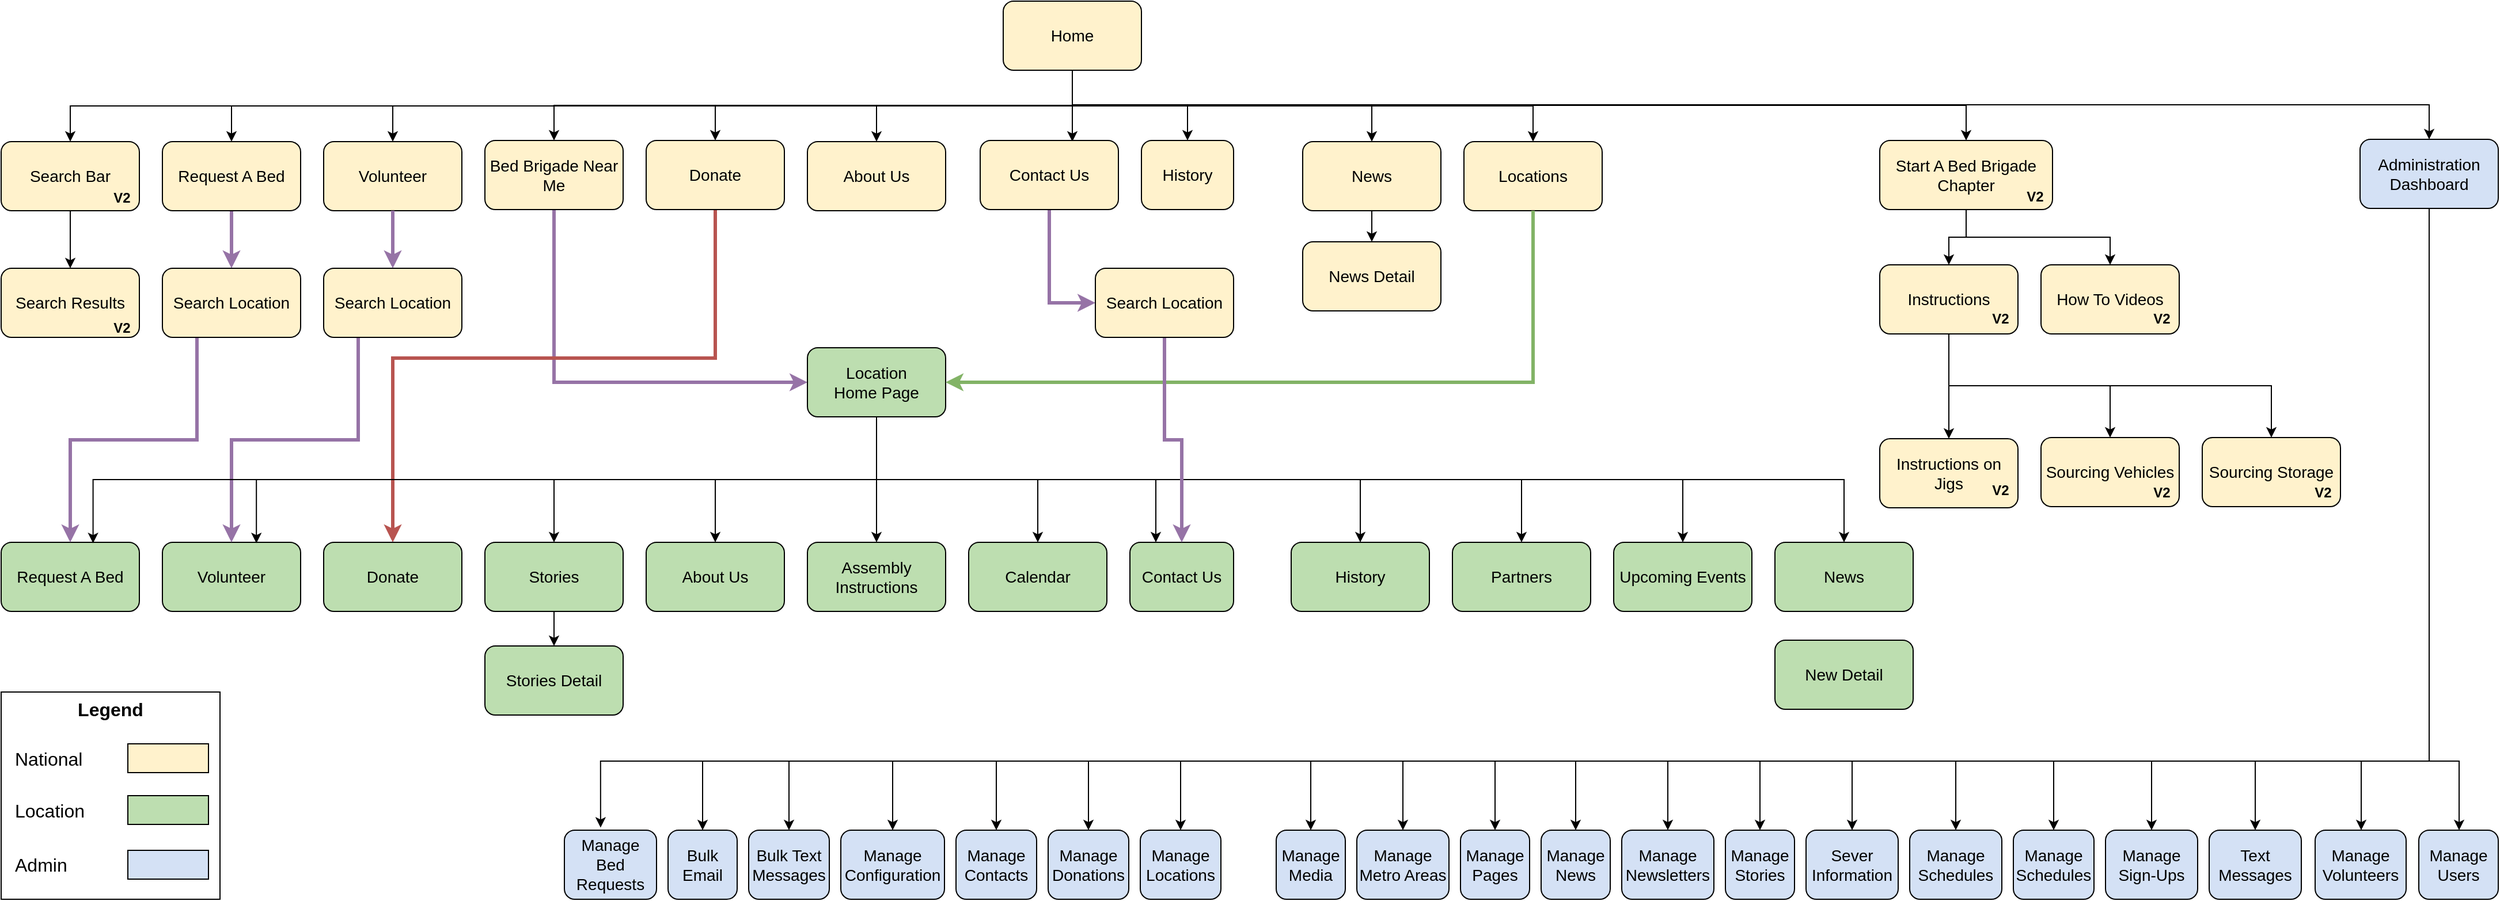 <mxfile version="28.1.2">
  <diagram name="Page-1" id="efa7a0a1-bf9b-a30e-e6df-94a7791c09e9">
    <mxGraphModel dx="1192" dy="714" grid="1" gridSize="10" guides="1" tooltips="1" connect="1" arrows="1" fold="1" page="1" pageScale="1" pageWidth="1100" pageHeight="850" background="none" math="0" shadow="0">
      <root>
        <mxCell id="0" />
        <mxCell id="1" parent="0" />
        <mxCell id="3H9-l_bYr0BemmVUanZa-124" style="edgeStyle=orthogonalEdgeStyle;rounded=0;orthogonalLoop=1;jettySize=auto;html=1;exitX=0.5;exitY=1;exitDx=0;exitDy=0;entryX=0.5;entryY=0;entryDx=0;entryDy=0;" parent="1" source="3H9-l_bYr0BemmVUanZa-114" target="3H9-l_bYr0BemmVUanZa-115" edge="1">
          <mxGeometry relative="1" as="geometry" />
        </mxCell>
        <mxCell id="3H9-l_bYr0BemmVUanZa-125" style="edgeStyle=orthogonalEdgeStyle;rounded=0;orthogonalLoop=1;jettySize=auto;html=1;exitX=0.5;exitY=1;exitDx=0;exitDy=0;entryX=0.5;entryY=0;entryDx=0;entryDy=0;" parent="1" source="3H9-l_bYr0BemmVUanZa-114" target="3H9-l_bYr0BemmVUanZa-116" edge="1">
          <mxGeometry relative="1" as="geometry" />
        </mxCell>
        <mxCell id="3H9-l_bYr0BemmVUanZa-127" style="edgeStyle=orthogonalEdgeStyle;rounded=0;orthogonalLoop=1;jettySize=auto;html=1;exitX=0.5;exitY=1;exitDx=0;exitDy=0;" parent="1" source="3H9-l_bYr0BemmVUanZa-114" target="3H9-l_bYr0BemmVUanZa-118" edge="1">
          <mxGeometry relative="1" as="geometry" />
        </mxCell>
        <mxCell id="3H9-l_bYr0BemmVUanZa-128" style="edgeStyle=orthogonalEdgeStyle;rounded=0;orthogonalLoop=1;jettySize=auto;html=1;exitX=0.5;exitY=1;exitDx=0;exitDy=0;entryX=0.5;entryY=0;entryDx=0;entryDy=0;" parent="1" source="3H9-l_bYr0BemmVUanZa-114" target="3H9-l_bYr0BemmVUanZa-119" edge="1">
          <mxGeometry relative="1" as="geometry" />
        </mxCell>
        <mxCell id="3H9-l_bYr0BemmVUanZa-155" style="edgeStyle=orthogonalEdgeStyle;rounded=0;orthogonalLoop=1;jettySize=auto;html=1;exitX=0.5;exitY=1;exitDx=0;exitDy=0;entryX=0.5;entryY=0;entryDx=0;entryDy=0;" parent="1" source="3H9-l_bYr0BemmVUanZa-114" target="3H9-l_bYr0BemmVUanZa-144" edge="1">
          <mxGeometry relative="1" as="geometry" />
        </mxCell>
        <mxCell id="3H9-l_bYr0BemmVUanZa-170" style="edgeStyle=orthogonalEdgeStyle;rounded=0;orthogonalLoop=1;jettySize=auto;html=1;exitX=0.5;exitY=1;exitDx=0;exitDy=0;entryX=0.5;entryY=0;entryDx=0;entryDy=0;" parent="1" source="3H9-l_bYr0BemmVUanZa-114" target="3H9-l_bYr0BemmVUanZa-168" edge="1">
          <mxGeometry relative="1" as="geometry" />
        </mxCell>
        <mxCell id="3H9-l_bYr0BemmVUanZa-223" style="edgeStyle=orthogonalEdgeStyle;rounded=0;orthogonalLoop=1;jettySize=auto;html=1;exitX=0.5;exitY=1;exitDx=0;exitDy=0;entryX=0.5;entryY=0;entryDx=0;entryDy=0;fontSize=14;" parent="1" source="3H9-l_bYr0BemmVUanZa-114" edge="1">
          <mxGeometry relative="1" as="geometry">
            <mxPoint x="950" y="162" as="targetPoint" />
          </mxGeometry>
        </mxCell>
        <mxCell id="MuZfCcUwaussZc465k3L-10" style="edgeStyle=orthogonalEdgeStyle;rounded=0;orthogonalLoop=1;jettySize=auto;html=1;exitX=0.5;exitY=1;exitDx=0;exitDy=0;entryX=0.5;entryY=0;entryDx=0;entryDy=0;" edge="1" parent="1" source="3H9-l_bYr0BemmVUanZa-114" target="3H9-l_bYr0BemmVUanZa-120">
          <mxGeometry relative="1" as="geometry" />
        </mxCell>
        <mxCell id="MuZfCcUwaussZc465k3L-11" style="edgeStyle=orthogonalEdgeStyle;rounded=0;orthogonalLoop=1;jettySize=auto;html=1;exitX=0.5;exitY=1;exitDx=0;exitDy=0;entryX=0.5;entryY=0;entryDx=0;entryDy=0;" edge="1" parent="1" source="3H9-l_bYr0BemmVUanZa-114" target="MuZfCcUwaussZc465k3L-2">
          <mxGeometry relative="1" as="geometry" />
        </mxCell>
        <mxCell id="MuZfCcUwaussZc465k3L-12" style="edgeStyle=orthogonalEdgeStyle;rounded=0;orthogonalLoop=1;jettySize=auto;html=1;exitX=0.5;exitY=1;exitDx=0;exitDy=0;entryX=0.5;entryY=0;entryDx=0;entryDy=0;" edge="1" parent="1" source="3H9-l_bYr0BemmVUanZa-114" target="MuZfCcUwaussZc465k3L-3">
          <mxGeometry relative="1" as="geometry" />
        </mxCell>
        <mxCell id="MuZfCcUwaussZc465k3L-16" style="edgeStyle=orthogonalEdgeStyle;rounded=0;orthogonalLoop=1;jettySize=auto;html=1;exitX=0.5;exitY=1;exitDx=0;exitDy=0;" edge="1" parent="1" source="3H9-l_bYr0BemmVUanZa-114" target="MuZfCcUwaussZc465k3L-4">
          <mxGeometry relative="1" as="geometry" />
        </mxCell>
        <mxCell id="MuZfCcUwaussZc465k3L-45" style="edgeStyle=orthogonalEdgeStyle;rounded=0;orthogonalLoop=1;jettySize=auto;html=1;exitX=0.5;exitY=1;exitDx=0;exitDy=0;entryX=0.5;entryY=0;entryDx=0;entryDy=0;" edge="1" parent="1" source="3H9-l_bYr0BemmVUanZa-114" target="O9UMptHPrvoA3U17ZO_q-1">
          <mxGeometry relative="1" as="geometry" />
        </mxCell>
        <mxCell id="3H9-l_bYr0BemmVUanZa-114" value="&lt;font style=&quot;font-size: 14px;&quot;&gt;Home&lt;/font&gt;" style="rounded=1;whiteSpace=wrap;html=1;fillColor=#FFF2CC;" parent="1" vertex="1">
          <mxGeometry x="890" y="40" width="120" height="60" as="geometry" />
        </mxCell>
        <mxCell id="MuZfCcUwaussZc465k3L-6" style="edgeStyle=orthogonalEdgeStyle;rounded=0;orthogonalLoop=1;jettySize=auto;html=1;exitX=0.5;exitY=1;exitDx=0;exitDy=0;entryX=0.5;entryY=0;entryDx=0;entryDy=0;fillColor=#e1d5e7;strokeColor=#9673a6;strokeWidth=3;" edge="1" parent="1" source="3H9-l_bYr0BemmVUanZa-115" target="MuZfCcUwaussZc465k3L-17">
          <mxGeometry relative="1" as="geometry" />
        </mxCell>
        <mxCell id="3H9-l_bYr0BemmVUanZa-115" value="&lt;font style=&quot;font-size: 14px;&quot;&gt;Request A Bed&lt;/font&gt;" style="rounded=1;whiteSpace=wrap;html=1;fillColor=#FFF2CC;" parent="1" vertex="1">
          <mxGeometry x="160" y="162" width="120" height="60" as="geometry" />
        </mxCell>
        <mxCell id="3H9-l_bYr0BemmVUanZa-116" value="&lt;font style=&quot;font-size: 14px;&quot;&gt;Volunteer&lt;/font&gt;" style="rounded=1;whiteSpace=wrap;html=1;fillColor=#FFF2CC;" parent="1" vertex="1">
          <mxGeometry x="300" y="162" width="120" height="60" as="geometry" />
        </mxCell>
        <mxCell id="3H9-l_bYr0BemmVUanZa-117" value="&lt;font style=&quot;font-size: 14px;&quot;&gt;Assembly&lt;br&gt;Instructions&lt;/font&gt;" style="rounded=1;whiteSpace=wrap;html=1;fillColor=#BDDEB0;" parent="1" vertex="1">
          <mxGeometry x="720" y="510" width="120" height="60" as="geometry" />
        </mxCell>
        <mxCell id="MuZfCcUwaussZc465k3L-8" style="edgeStyle=orthogonalEdgeStyle;rounded=0;orthogonalLoop=1;jettySize=auto;html=1;exitX=0.5;exitY=1;exitDx=0;exitDy=0;entryX=0;entryY=0.5;entryDx=0;entryDy=0;fillColor=#e1d5e7;strokeColor=#9673a6;strokeWidth=3;" edge="1" parent="1" source="3H9-l_bYr0BemmVUanZa-118" target="3H9-l_bYr0BemmVUanZa-121">
          <mxGeometry relative="1" as="geometry" />
        </mxCell>
        <mxCell id="3H9-l_bYr0BemmVUanZa-118" value="&lt;font style=&quot;font-size: 14px;&quot;&gt;Bed Brigade Near Me&lt;/font&gt;" style="rounded=1;whiteSpace=wrap;html=1;fillColor=#FFF2CC;" parent="1" vertex="1">
          <mxGeometry x="440" y="161" width="120" height="60" as="geometry" />
        </mxCell>
        <mxCell id="3H9-l_bYr0BemmVUanZa-119" value="&lt;font style=&quot;font-size: 14px;&quot;&gt;About Us&lt;/font&gt;" style="rounded=1;whiteSpace=wrap;html=1;fillColor=#FFF2CC;" parent="1" vertex="1">
          <mxGeometry x="720" y="162" width="120" height="60" as="geometry" />
        </mxCell>
        <mxCell id="MuZfCcUwaussZc465k3L-33" style="edgeStyle=orthogonalEdgeStyle;rounded=0;orthogonalLoop=1;jettySize=auto;html=1;exitX=0.5;exitY=1;exitDx=0;exitDy=0;entryX=0.5;entryY=0;entryDx=0;entryDy=0;fillColor=#f8cecc;strokeColor=#b85450;strokeWidth=3;" edge="1" parent="1" source="3H9-l_bYr0BemmVUanZa-120" target="3H9-l_bYr0BemmVUanZa-137">
          <mxGeometry relative="1" as="geometry">
            <Array as="points">
              <mxPoint x="640" y="350" />
              <mxPoint x="360" y="350" />
            </Array>
          </mxGeometry>
        </mxCell>
        <mxCell id="3H9-l_bYr0BemmVUanZa-120" value="&lt;font style=&quot;font-size: 14px;&quot;&gt;Donate&lt;/font&gt;" style="rounded=1;whiteSpace=wrap;html=1;fillColor=#FFF2CC;" parent="1" vertex="1">
          <mxGeometry x="580" y="161" width="120" height="60" as="geometry" />
        </mxCell>
        <mxCell id="3H9-l_bYr0BemmVUanZa-203" style="edgeStyle=orthogonalEdgeStyle;rounded=0;orthogonalLoop=1;jettySize=auto;html=1;exitX=0.5;exitY=1;exitDx=0;exitDy=0;entryX=0.5;entryY=0;entryDx=0;entryDy=0;fontSize=16;" parent="1" source="3H9-l_bYr0BemmVUanZa-121" target="3H9-l_bYr0BemmVUanZa-134" edge="1">
          <mxGeometry relative="1" as="geometry" />
        </mxCell>
        <mxCell id="MuZfCcUwaussZc465k3L-37" style="edgeStyle=orthogonalEdgeStyle;rounded=0;orthogonalLoop=1;jettySize=auto;html=1;exitX=0.5;exitY=1;exitDx=0;exitDy=0;entryX=0.5;entryY=0;entryDx=0;entryDy=0;" edge="1" parent="1" source="3H9-l_bYr0BemmVUanZa-121" target="MuZfCcUwaussZc465k3L-26">
          <mxGeometry relative="1" as="geometry" />
        </mxCell>
        <mxCell id="MuZfCcUwaussZc465k3L-38" style="edgeStyle=orthogonalEdgeStyle;rounded=0;orthogonalLoop=1;jettySize=auto;html=1;exitX=0.5;exitY=1;exitDx=0;exitDy=0;" edge="1" parent="1" source="3H9-l_bYr0BemmVUanZa-121" target="3H9-l_bYr0BemmVUanZa-117">
          <mxGeometry relative="1" as="geometry" />
        </mxCell>
        <mxCell id="MuZfCcUwaussZc465k3L-39" style="edgeStyle=orthogonalEdgeStyle;rounded=0;orthogonalLoop=1;jettySize=auto;html=1;exitX=0.5;exitY=1;exitDx=0;exitDy=0;entryX=0.5;entryY=0;entryDx=0;entryDy=0;" edge="1" parent="1" source="3H9-l_bYr0BemmVUanZa-121" target="MuZfCcUwaussZc465k3L-25">
          <mxGeometry relative="1" as="geometry" />
        </mxCell>
        <mxCell id="MuZfCcUwaussZc465k3L-40" style="edgeStyle=orthogonalEdgeStyle;rounded=0;orthogonalLoop=1;jettySize=auto;html=1;exitX=0.5;exitY=1;exitDx=0;exitDy=0;entryX=0.25;entryY=0;entryDx=0;entryDy=0;" edge="1" parent="1" source="3H9-l_bYr0BemmVUanZa-121" target="3H9-l_bYr0BemmVUanZa-135">
          <mxGeometry relative="1" as="geometry" />
        </mxCell>
        <mxCell id="MuZfCcUwaussZc465k3L-41" style="edgeStyle=orthogonalEdgeStyle;rounded=0;orthogonalLoop=1;jettySize=auto;html=1;exitX=0.5;exitY=1;exitDx=0;exitDy=0;entryX=0.5;entryY=0;entryDx=0;entryDy=0;" edge="1" parent="1" source="3H9-l_bYr0BemmVUanZa-121" target="MuZfCcUwaussZc465k3L-27">
          <mxGeometry relative="1" as="geometry" />
        </mxCell>
        <mxCell id="MuZfCcUwaussZc465k3L-42" style="edgeStyle=orthogonalEdgeStyle;rounded=0;orthogonalLoop=1;jettySize=auto;html=1;exitX=0.5;exitY=1;exitDx=0;exitDy=0;entryX=0.5;entryY=0;entryDx=0;entryDy=0;" edge="1" parent="1" source="3H9-l_bYr0BemmVUanZa-121" target="3H9-l_bYr0BemmVUanZa-136">
          <mxGeometry relative="1" as="geometry" />
        </mxCell>
        <mxCell id="MuZfCcUwaussZc465k3L-43" style="edgeStyle=orthogonalEdgeStyle;rounded=0;orthogonalLoop=1;jettySize=auto;html=1;exitX=0.5;exitY=1;exitDx=0;exitDy=0;entryX=0.5;entryY=0;entryDx=0;entryDy=0;" edge="1" parent="1" source="3H9-l_bYr0BemmVUanZa-121" target="MuZfCcUwaussZc465k3L-28">
          <mxGeometry relative="1" as="geometry" />
        </mxCell>
        <mxCell id="MuZfCcUwaussZc465k3L-44" style="edgeStyle=orthogonalEdgeStyle;rounded=0;orthogonalLoop=1;jettySize=auto;html=1;exitX=0.5;exitY=1;exitDx=0;exitDy=0;entryX=0.5;entryY=0;entryDx=0;entryDy=0;" edge="1" parent="1" source="3H9-l_bYr0BemmVUanZa-121" target="MuZfCcUwaussZc465k3L-29">
          <mxGeometry relative="1" as="geometry" />
        </mxCell>
        <mxCell id="3H9-l_bYr0BemmVUanZa-121" value="&lt;font style=&quot;font-size: 14px;&quot;&gt;Location&lt;br&gt;Home Page&lt;/font&gt;" style="rounded=1;whiteSpace=wrap;html=1;fillColor=#BDDEB0;" parent="1" vertex="1">
          <mxGeometry x="720" y="341" width="120" height="60" as="geometry" />
        </mxCell>
        <mxCell id="3H9-l_bYr0BemmVUanZa-132" value="&lt;font style=&quot;font-size: 14px;&quot;&gt;Request A Bed&lt;/font&gt;" style="rounded=1;whiteSpace=wrap;html=1;fillColor=#BDDEB0;" parent="1" vertex="1">
          <mxGeometry x="20" y="510" width="120" height="60" as="geometry" />
        </mxCell>
        <mxCell id="3H9-l_bYr0BemmVUanZa-133" value="&lt;font style=&quot;font-size: 14px;&quot;&gt;Volunteer&lt;/font&gt;" style="rounded=1;whiteSpace=wrap;html=1;fillColor=#BDDEB0;" parent="1" vertex="1">
          <mxGeometry x="160" y="510" width="120" height="60" as="geometry" />
        </mxCell>
        <mxCell id="3H9-l_bYr0BemmVUanZa-152" style="edgeStyle=orthogonalEdgeStyle;rounded=0;orthogonalLoop=1;jettySize=auto;html=1;exitX=0.5;exitY=1;exitDx=0;exitDy=0;entryX=0.5;entryY=0;entryDx=0;entryDy=0;" parent="1" source="3H9-l_bYr0BemmVUanZa-134" target="3H9-l_bYr0BemmVUanZa-147" edge="1">
          <mxGeometry relative="1" as="geometry" />
        </mxCell>
        <mxCell id="3H9-l_bYr0BemmVUanZa-134" value="&lt;font style=&quot;font-size: 14px;&quot;&gt;Stories&lt;/font&gt;" style="rounded=1;whiteSpace=wrap;html=1;fillColor=#BDDEB0;" parent="1" vertex="1">
          <mxGeometry x="440" y="510" width="120" height="60" as="geometry" />
        </mxCell>
        <mxCell id="3H9-l_bYr0BemmVUanZa-135" value="&lt;font style=&quot;font-size: 14px;&quot;&gt;Contact Us&lt;/font&gt;" style="rounded=1;whiteSpace=wrap;html=1;fillColor=#BDDEB0;" parent="1" vertex="1">
          <mxGeometry x="1000" y="510" width="90" height="60" as="geometry" />
        </mxCell>
        <mxCell id="3H9-l_bYr0BemmVUanZa-136" value="&lt;font style=&quot;font-size: 14px;&quot;&gt;Partners&lt;/font&gt;" style="rounded=1;whiteSpace=wrap;html=1;fillColor=#BDDEB0;" parent="1" vertex="1">
          <mxGeometry x="1280" y="510" width="120" height="60" as="geometry" />
        </mxCell>
        <mxCell id="3H9-l_bYr0BemmVUanZa-137" value="&lt;font style=&quot;font-size: 14px;&quot;&gt;Donate&lt;/font&gt;" style="rounded=1;whiteSpace=wrap;html=1;fillColor=#BDDEB0;" parent="1" vertex="1">
          <mxGeometry x="300" y="510" width="120" height="60" as="geometry" />
        </mxCell>
        <mxCell id="MuZfCcUwaussZc465k3L-55" style="edgeStyle=orthogonalEdgeStyle;rounded=0;orthogonalLoop=1;jettySize=auto;html=1;exitX=0.5;exitY=1;exitDx=0;exitDy=0;entryX=0.393;entryY=-0.038;entryDx=0;entryDy=0;entryPerimeter=0;" edge="1" parent="1" source="3H9-l_bYr0BemmVUanZa-144" target="3H9-l_bYr0BemmVUanZa-176">
          <mxGeometry relative="1" as="geometry">
            <Array as="points">
              <mxPoint x="2128" y="700" />
              <mxPoint x="540" y="700" />
            </Array>
          </mxGeometry>
        </mxCell>
        <mxCell id="MuZfCcUwaussZc465k3L-56" style="edgeStyle=orthogonalEdgeStyle;rounded=0;orthogonalLoop=1;jettySize=auto;html=1;exitX=0.5;exitY=1;exitDx=0;exitDy=0;entryX=0.5;entryY=0;entryDx=0;entryDy=0;" edge="1" parent="1" source="3H9-l_bYr0BemmVUanZa-144" target="3H9-l_bYr0BemmVUanZa-165">
          <mxGeometry relative="1" as="geometry">
            <Array as="points">
              <mxPoint x="2128" y="700" />
              <mxPoint x="629" y="700" />
            </Array>
          </mxGeometry>
        </mxCell>
        <mxCell id="MuZfCcUwaussZc465k3L-57" style="edgeStyle=orthogonalEdgeStyle;rounded=0;orthogonalLoop=1;jettySize=auto;html=1;exitX=0.5;exitY=1;exitDx=0;exitDy=0;" edge="1" parent="1" source="3H9-l_bYr0BemmVUanZa-144" target="MuZfCcUwaussZc465k3L-46">
          <mxGeometry relative="1" as="geometry">
            <Array as="points">
              <mxPoint x="2128" y="700" />
              <mxPoint x="704" y="700" />
            </Array>
          </mxGeometry>
        </mxCell>
        <mxCell id="MuZfCcUwaussZc465k3L-58" style="edgeStyle=orthogonalEdgeStyle;rounded=0;orthogonalLoop=1;jettySize=auto;html=1;exitX=0.5;exitY=1;exitDx=0;exitDy=0;entryX=0.5;entryY=0;entryDx=0;entryDy=0;" edge="1" parent="1" source="3H9-l_bYr0BemmVUanZa-144" target="3H9-l_bYr0BemmVUanZa-163">
          <mxGeometry relative="1" as="geometry">
            <Array as="points">
              <mxPoint x="2128" y="700" />
              <mxPoint x="794" y="700" />
            </Array>
          </mxGeometry>
        </mxCell>
        <mxCell id="MuZfCcUwaussZc465k3L-60" style="edgeStyle=orthogonalEdgeStyle;rounded=0;orthogonalLoop=1;jettySize=auto;html=1;exitX=0.5;exitY=1;exitDx=0;exitDy=0;entryX=0.5;entryY=0;entryDx=0;entryDy=0;" edge="1" parent="1" source="3H9-l_bYr0BemmVUanZa-144" target="MuZfCcUwaussZc465k3L-48">
          <mxGeometry relative="1" as="geometry">
            <Array as="points">
              <mxPoint x="2128" y="700" />
              <mxPoint x="884" y="700" />
            </Array>
          </mxGeometry>
        </mxCell>
        <mxCell id="MuZfCcUwaussZc465k3L-61" style="edgeStyle=orthogonalEdgeStyle;rounded=0;orthogonalLoop=1;jettySize=auto;html=1;exitX=0.5;exitY=1;exitDx=0;exitDy=0;entryX=0.5;entryY=0;entryDx=0;entryDy=0;" edge="1" parent="1" source="3H9-l_bYr0BemmVUanZa-144" target="3H9-l_bYr0BemmVUanZa-177">
          <mxGeometry relative="1" as="geometry">
            <Array as="points">
              <mxPoint x="2128" y="700" />
              <mxPoint x="964" y="700" />
            </Array>
          </mxGeometry>
        </mxCell>
        <mxCell id="MuZfCcUwaussZc465k3L-62" style="edgeStyle=orthogonalEdgeStyle;rounded=0;orthogonalLoop=1;jettySize=auto;html=1;exitX=0.5;exitY=1;exitDx=0;exitDy=0;entryX=0.5;entryY=0;entryDx=0;entryDy=0;" edge="1" parent="1" source="3H9-l_bYr0BemmVUanZa-144" target="3H9-l_bYr0BemmVUanZa-164">
          <mxGeometry relative="1" as="geometry">
            <Array as="points">
              <mxPoint x="2128" y="700" />
              <mxPoint x="1044" y="700" />
            </Array>
          </mxGeometry>
        </mxCell>
        <mxCell id="MuZfCcUwaussZc465k3L-64" style="edgeStyle=orthogonalEdgeStyle;rounded=0;orthogonalLoop=1;jettySize=auto;html=1;exitX=0.5;exitY=1;exitDx=0;exitDy=0;entryX=0.5;entryY=0;entryDx=0;entryDy=0;" edge="1" parent="1" source="3H9-l_bYr0BemmVUanZa-144" target="3H9-l_bYr0BemmVUanZa-161">
          <mxGeometry relative="1" as="geometry">
            <Array as="points">
              <mxPoint x="2128" y="700" />
              <mxPoint x="1157" y="700" />
            </Array>
          </mxGeometry>
        </mxCell>
        <mxCell id="MuZfCcUwaussZc465k3L-65" style="edgeStyle=orthogonalEdgeStyle;rounded=0;orthogonalLoop=1;jettySize=auto;html=1;exitX=0.5;exitY=1;exitDx=0;exitDy=0;entryX=0.5;entryY=0;entryDx=0;entryDy=0;" edge="1" parent="1" source="3H9-l_bYr0BemmVUanZa-144" target="3H9-l_bYr0BemmVUanZa-160">
          <mxGeometry relative="1" as="geometry">
            <Array as="points">
              <mxPoint x="2128" y="700" />
              <mxPoint x="1237" y="700" />
            </Array>
          </mxGeometry>
        </mxCell>
        <mxCell id="MuZfCcUwaussZc465k3L-66" style="edgeStyle=orthogonalEdgeStyle;rounded=0;orthogonalLoop=1;jettySize=auto;html=1;exitX=0.5;exitY=1;exitDx=0;exitDy=0;" edge="1" parent="1" source="3H9-l_bYr0BemmVUanZa-144" target="3H9-l_bYr0BemmVUanZa-159">
          <mxGeometry relative="1" as="geometry">
            <Array as="points">
              <mxPoint x="2128" y="700" />
              <mxPoint x="1317" y="700" />
            </Array>
          </mxGeometry>
        </mxCell>
        <mxCell id="MuZfCcUwaussZc465k3L-67" style="edgeStyle=orthogonalEdgeStyle;rounded=0;orthogonalLoop=1;jettySize=auto;html=1;exitX=0.5;exitY=1;exitDx=0;exitDy=0;entryX=0.5;entryY=0;entryDx=0;entryDy=0;" edge="1" parent="1" source="3H9-l_bYr0BemmVUanZa-144" target="3H9-l_bYr0BemmVUanZa-149">
          <mxGeometry relative="1" as="geometry">
            <Array as="points">
              <mxPoint x="2128" y="700" />
              <mxPoint x="1387" y="700" />
            </Array>
          </mxGeometry>
        </mxCell>
        <mxCell id="MuZfCcUwaussZc465k3L-68" style="edgeStyle=orthogonalEdgeStyle;rounded=0;orthogonalLoop=1;jettySize=auto;html=1;exitX=0.5;exitY=1;exitDx=0;exitDy=0;entryX=0.5;entryY=0;entryDx=0;entryDy=0;" edge="1" parent="1" source="3H9-l_bYr0BemmVUanZa-144" target="MuZfCcUwaussZc465k3L-49">
          <mxGeometry relative="1" as="geometry">
            <Array as="points">
              <mxPoint x="2128" y="700" />
              <mxPoint x="1467" y="700" />
            </Array>
          </mxGeometry>
        </mxCell>
        <mxCell id="MuZfCcUwaussZc465k3L-69" style="edgeStyle=orthogonalEdgeStyle;rounded=0;orthogonalLoop=1;jettySize=auto;html=1;exitX=0.5;exitY=1;exitDx=0;exitDy=0;entryX=0.5;entryY=0;entryDx=0;entryDy=0;" edge="1" parent="1" source="3H9-l_bYr0BemmVUanZa-144" target="MuZfCcUwaussZc465k3L-50">
          <mxGeometry relative="1" as="geometry">
            <Array as="points">
              <mxPoint x="2128" y="700" />
              <mxPoint x="1547" y="700" />
            </Array>
          </mxGeometry>
        </mxCell>
        <mxCell id="MuZfCcUwaussZc465k3L-70" style="edgeStyle=orthogonalEdgeStyle;rounded=0;orthogonalLoop=1;jettySize=auto;html=1;exitX=0.5;exitY=1;exitDx=0;exitDy=0;" edge="1" parent="1" source="3H9-l_bYr0BemmVUanZa-144" target="MuZfCcUwaussZc465k3L-51">
          <mxGeometry relative="1" as="geometry">
            <Array as="points">
              <mxPoint x="2128" y="700" />
              <mxPoint x="1627" y="700" />
            </Array>
          </mxGeometry>
        </mxCell>
        <mxCell id="MuZfCcUwaussZc465k3L-71" style="edgeStyle=orthogonalEdgeStyle;rounded=0;orthogonalLoop=1;jettySize=auto;html=1;exitX=0.5;exitY=1;exitDx=0;exitDy=0;entryX=0.5;entryY=0;entryDx=0;entryDy=0;" edge="1" parent="1" source="3H9-l_bYr0BemmVUanZa-144" target="MuZfCcUwaussZc465k3L-52">
          <mxGeometry relative="1" as="geometry">
            <Array as="points">
              <mxPoint x="2128" y="700" />
              <mxPoint x="1717" y="700" />
            </Array>
          </mxGeometry>
        </mxCell>
        <mxCell id="MuZfCcUwaussZc465k3L-72" style="edgeStyle=orthogonalEdgeStyle;rounded=0;orthogonalLoop=1;jettySize=auto;html=1;exitX=0.5;exitY=1;exitDx=0;exitDy=0;" edge="1" parent="1" source="3H9-l_bYr0BemmVUanZa-144" target="MuZfCcUwaussZc465k3L-53">
          <mxGeometry relative="1" as="geometry">
            <Array as="points">
              <mxPoint x="2128" y="700" />
              <mxPoint x="1802" y="700" />
            </Array>
          </mxGeometry>
        </mxCell>
        <mxCell id="MuZfCcUwaussZc465k3L-73" style="edgeStyle=orthogonalEdgeStyle;rounded=0;orthogonalLoop=1;jettySize=auto;html=1;exitX=0.5;exitY=1;exitDx=0;exitDy=0;" edge="1" parent="1" source="3H9-l_bYr0BemmVUanZa-144" target="3H9-l_bYr0BemmVUanZa-174">
          <mxGeometry relative="1" as="geometry">
            <Array as="points">
              <mxPoint x="2128" y="700" />
              <mxPoint x="1887" y="700" />
            </Array>
          </mxGeometry>
        </mxCell>
        <mxCell id="MuZfCcUwaussZc465k3L-74" style="edgeStyle=orthogonalEdgeStyle;rounded=0;orthogonalLoop=1;jettySize=auto;html=1;exitX=0.5;exitY=1;exitDx=0;exitDy=0;" edge="1" parent="1" source="3H9-l_bYr0BemmVUanZa-144" target="MuZfCcUwaussZc465k3L-54">
          <mxGeometry relative="1" as="geometry">
            <Array as="points">
              <mxPoint x="2128" y="700" />
              <mxPoint x="1977" y="700" />
            </Array>
          </mxGeometry>
        </mxCell>
        <mxCell id="MuZfCcUwaussZc465k3L-75" style="edgeStyle=orthogonalEdgeStyle;rounded=0;orthogonalLoop=1;jettySize=auto;html=1;exitX=0.5;exitY=1;exitDx=0;exitDy=0;" edge="1" parent="1" source="3H9-l_bYr0BemmVUanZa-144" target="3H9-l_bYr0BemmVUanZa-175">
          <mxGeometry relative="1" as="geometry">
            <Array as="points">
              <mxPoint x="2128" y="700" />
              <mxPoint x="2069" y="700" />
            </Array>
          </mxGeometry>
        </mxCell>
        <mxCell id="MuZfCcUwaussZc465k3L-76" style="edgeStyle=orthogonalEdgeStyle;rounded=0;orthogonalLoop=1;jettySize=auto;html=1;exitX=0.5;exitY=1;exitDx=0;exitDy=0;" edge="1" parent="1" source="3H9-l_bYr0BemmVUanZa-144" target="3H9-l_bYr0BemmVUanZa-162">
          <mxGeometry relative="1" as="geometry">
            <Array as="points">
              <mxPoint x="2128" y="700" />
              <mxPoint x="2154" y="700" />
            </Array>
          </mxGeometry>
        </mxCell>
        <mxCell id="3H9-l_bYr0BemmVUanZa-144" value="&lt;font style=&quot;font-size: 14px;&quot;&gt;Administration Dashboard&lt;/font&gt;" style="rounded=1;whiteSpace=wrap;html=1;fillColor=#D4E1F5;" parent="1" vertex="1">
          <mxGeometry x="2068" y="160" width="120" height="60" as="geometry" />
        </mxCell>
        <mxCell id="3H9-l_bYr0BemmVUanZa-147" value="&lt;font style=&quot;font-size: 14px;&quot;&gt;Stories Detail&lt;/font&gt;" style="rounded=1;whiteSpace=wrap;html=1;fillColor=#BDDEB0;" parent="1" vertex="1">
          <mxGeometry x="440" y="600" width="120" height="60" as="geometry" />
        </mxCell>
        <mxCell id="3H9-l_bYr0BemmVUanZa-149" value="&lt;font style=&quot;font-size: 14px;&quot;&gt;Manage News&lt;/font&gt;" style="rounded=1;whiteSpace=wrap;html=1;fillColor=#D4E1F5;" parent="1" vertex="1">
          <mxGeometry x="1357" y="760" width="60" height="60" as="geometry" />
        </mxCell>
        <mxCell id="3H9-l_bYr0BemmVUanZa-159" value="&lt;font style=&quot;font-size: 14px;&quot;&gt;Manage Pages&lt;/font&gt;" style="rounded=1;whiteSpace=wrap;html=1;fillColor=#D4E1F5;" parent="1" vertex="1">
          <mxGeometry x="1287" y="760" width="60" height="60" as="geometry" />
        </mxCell>
        <mxCell id="3H9-l_bYr0BemmVUanZa-160" value="&lt;font style=&quot;font-size: 14px;&quot;&gt;Manage Metro Areas&lt;/font&gt;" style="rounded=1;whiteSpace=wrap;html=1;fillColor=#D4E1F5;" parent="1" vertex="1">
          <mxGeometry x="1197" y="760" width="80" height="60" as="geometry" />
        </mxCell>
        <mxCell id="3H9-l_bYr0BemmVUanZa-161" value="&lt;font style=&quot;font-size: 14px;&quot;&gt;Manage Media&lt;/font&gt;" style="rounded=1;whiteSpace=wrap;html=1;fillColor=#D4E1F5;" parent="1" vertex="1">
          <mxGeometry x="1127" y="760" width="60" height="60" as="geometry" />
        </mxCell>
        <mxCell id="3H9-l_bYr0BemmVUanZa-162" value="&lt;font style=&quot;font-size: 14px;&quot;&gt;Manage Users&lt;/font&gt;" style="rounded=1;whiteSpace=wrap;html=1;fillColor=#D4E1F5;" parent="1" vertex="1">
          <mxGeometry x="2119" y="760" width="69" height="60" as="geometry" />
        </mxCell>
        <mxCell id="3H9-l_bYr0BemmVUanZa-163" value="&lt;font style=&quot;font-size: 14px;&quot;&gt;Manage Configuration&lt;/font&gt;" style="rounded=1;whiteSpace=wrap;html=1;fillColor=#D4E1F5;" parent="1" vertex="1">
          <mxGeometry x="749" y="760" width="90" height="60" as="geometry" />
        </mxCell>
        <mxCell id="3H9-l_bYr0BemmVUanZa-164" value="&lt;font style=&quot;font-size: 14px;&quot;&gt;Manage Locations&lt;/font&gt;" style="rounded=1;whiteSpace=wrap;html=1;fillColor=#D4E1F5;" parent="1" vertex="1">
          <mxGeometry x="1009" y="760" width="70" height="60" as="geometry" />
        </mxCell>
        <mxCell id="3H9-l_bYr0BemmVUanZa-165" value="&lt;font style=&quot;font-size: 14px;&quot;&gt;Bulk Email&lt;/font&gt;" style="rounded=1;whiteSpace=wrap;html=1;fillColor=#D4E1F5;" parent="1" vertex="1">
          <mxGeometry x="599" y="760" width="60" height="60" as="geometry" />
        </mxCell>
        <mxCell id="3H9-l_bYr0BemmVUanZa-172" style="edgeStyle=orthogonalEdgeStyle;rounded=0;orthogonalLoop=1;jettySize=auto;html=1;exitX=0.5;exitY=1;exitDx=0;exitDy=0;entryX=0.5;entryY=0;entryDx=0;entryDy=0;" parent="1" source="3H9-l_bYr0BemmVUanZa-168" target="3H9-l_bYr0BemmVUanZa-169" edge="1">
          <mxGeometry relative="1" as="geometry" />
        </mxCell>
        <mxCell id="3H9-l_bYr0BemmVUanZa-168" value="&lt;font style=&quot;font-size: 14px;&quot;&gt;Search Bar&lt;/font&gt;" style="rounded=1;whiteSpace=wrap;html=1;fillColor=#fff2cc;" parent="1" vertex="1">
          <mxGeometry x="20" y="162" width="120" height="60" as="geometry" />
        </mxCell>
        <mxCell id="3H9-l_bYr0BemmVUanZa-169" value="&lt;font style=&quot;font-size: 14px;&quot;&gt;Search Results&lt;/font&gt;" style="rounded=1;whiteSpace=wrap;html=1;fillColor=#FFF2CC;" parent="1" vertex="1">
          <mxGeometry x="20" y="272" width="120" height="60" as="geometry" />
        </mxCell>
        <mxCell id="3H9-l_bYr0BemmVUanZa-174" value="&lt;font style=&quot;font-size: 14px;&quot;&gt;Manage Sign-Ups&lt;/font&gt;" style="rounded=1;whiteSpace=wrap;html=1;fillColor=#D4E1F5;" parent="1" vertex="1">
          <mxGeometry x="1847" y="760" width="80" height="60" as="geometry" />
        </mxCell>
        <mxCell id="3H9-l_bYr0BemmVUanZa-175" value="&lt;font style=&quot;font-size: 14px;&quot;&gt;Manage Volunteers&lt;/font&gt;" style="rounded=1;whiteSpace=wrap;html=1;fillColor=#D4E1F5;" parent="1" vertex="1">
          <mxGeometry x="2029" y="760" width="79" height="60" as="geometry" />
        </mxCell>
        <mxCell id="3H9-l_bYr0BemmVUanZa-176" value="&lt;font style=&quot;font-size: 14px;&quot;&gt;Manage Bed Requests&lt;/font&gt;" style="rounded=1;whiteSpace=wrap;html=1;fillColor=#D4E1F5;" parent="1" vertex="1">
          <mxGeometry x="509" y="760" width="80" height="60" as="geometry" />
        </mxCell>
        <mxCell id="3H9-l_bYr0BemmVUanZa-177" value="&lt;font style=&quot;font-size: 14px;&quot;&gt;Manage Donations&lt;/font&gt;" style="rounded=1;whiteSpace=wrap;html=1;fillColor=#D4E1F5;" parent="1" vertex="1">
          <mxGeometry x="929" y="760" width="70" height="60" as="geometry" />
        </mxCell>
        <mxCell id="3H9-l_bYr0BemmVUanZa-191" value="" style="rounded=0;whiteSpace=wrap;html=1;fillColor=none;" parent="1" vertex="1">
          <mxGeometry x="20" y="640" width="190" height="180" as="geometry" />
        </mxCell>
        <mxCell id="3H9-l_bYr0BemmVUanZa-193" value="&lt;b&gt;&lt;font style=&quot;font-size: 16px;&quot;&gt;Legend&lt;/font&gt;&lt;/b&gt;" style="text;html=1;strokeColor=none;fillColor=none;align=center;verticalAlign=middle;whiteSpace=wrap;rounded=0;" parent="1" vertex="1">
          <mxGeometry x="20" y="640" width="190" height="30" as="geometry" />
        </mxCell>
        <mxCell id="3H9-l_bYr0BemmVUanZa-196" value="" style="rounded=0;whiteSpace=wrap;html=1;fontSize=16;fillColor=#FFF2CC;" parent="1" vertex="1">
          <mxGeometry x="130" y="685" width="70" height="25" as="geometry" />
        </mxCell>
        <mxCell id="3H9-l_bYr0BemmVUanZa-197" value="" style="rounded=0;whiteSpace=wrap;html=1;fontSize=16;fillColor=#BDDEB0;" parent="1" vertex="1">
          <mxGeometry x="130" y="730" width="70" height="25" as="geometry" />
        </mxCell>
        <mxCell id="3H9-l_bYr0BemmVUanZa-198" value="" style="rounded=0;whiteSpace=wrap;html=1;fontSize=16;fillColor=#D4E1F5;" parent="1" vertex="1">
          <mxGeometry x="130" y="777.5" width="70" height="25" as="geometry" />
        </mxCell>
        <mxCell id="3H9-l_bYr0BemmVUanZa-199" value="National" style="text;html=1;strokeColor=none;fillColor=none;align=left;verticalAlign=middle;whiteSpace=wrap;rounded=0;fontSize=16;" parent="1" vertex="1">
          <mxGeometry x="30" y="687.5" width="60" height="20" as="geometry" />
        </mxCell>
        <mxCell id="3H9-l_bYr0BemmVUanZa-200" value="Location" style="text;html=1;strokeColor=none;fillColor=none;align=left;verticalAlign=middle;whiteSpace=wrap;rounded=0;fontSize=16;" parent="1" vertex="1">
          <mxGeometry x="30" y="732.5" width="60" height="20" as="geometry" />
        </mxCell>
        <mxCell id="3H9-l_bYr0BemmVUanZa-201" value="Admin" style="text;html=1;strokeColor=none;fillColor=none;align=left;verticalAlign=middle;whiteSpace=wrap;rounded=0;fontSize=16;" parent="1" vertex="1">
          <mxGeometry x="30" y="780" width="60" height="20" as="geometry" />
        </mxCell>
        <mxCell id="O9UMptHPrvoA3U17ZO_q-6" style="edgeStyle=orthogonalEdgeStyle;rounded=0;orthogonalLoop=1;jettySize=auto;html=1;exitX=0.5;exitY=1;exitDx=0;exitDy=0;entryX=0.5;entryY=0;entryDx=0;entryDy=0;" parent="1" source="O9UMptHPrvoA3U17ZO_q-1" target="O9UMptHPrvoA3U17ZO_q-2" edge="1">
          <mxGeometry relative="1" as="geometry" />
        </mxCell>
        <mxCell id="O9UMptHPrvoA3U17ZO_q-7" style="edgeStyle=orthogonalEdgeStyle;rounded=0;orthogonalLoop=1;jettySize=auto;html=1;exitX=0.5;exitY=1;exitDx=0;exitDy=0;entryX=0.5;entryY=0;entryDx=0;entryDy=0;" parent="1" source="O9UMptHPrvoA3U17ZO_q-1" target="O9UMptHPrvoA3U17ZO_q-3" edge="1">
          <mxGeometry relative="1" as="geometry" />
        </mxCell>
        <mxCell id="O9UMptHPrvoA3U17ZO_q-1" value="&lt;font style=&quot;font-size: 14px;&quot;&gt;Start A Bed Brigade Chapter&lt;/font&gt;" style="rounded=1;whiteSpace=wrap;html=1;fillColor=#FFF2CC;" parent="1" vertex="1">
          <mxGeometry x="1651" y="161" width="150" height="60" as="geometry" />
        </mxCell>
        <mxCell id="O9UMptHPrvoA3U17ZO_q-11" style="edgeStyle=orthogonalEdgeStyle;rounded=0;orthogonalLoop=1;jettySize=auto;html=1;exitX=0.5;exitY=1;exitDx=0;exitDy=0;entryX=0.5;entryY=0;entryDx=0;entryDy=0;" parent="1" source="O9UMptHPrvoA3U17ZO_q-2" target="O9UMptHPrvoA3U17ZO_q-8" edge="1">
          <mxGeometry relative="1" as="geometry" />
        </mxCell>
        <mxCell id="O9UMptHPrvoA3U17ZO_q-12" style="edgeStyle=orthogonalEdgeStyle;rounded=0;orthogonalLoop=1;jettySize=auto;html=1;exitX=0.5;exitY=1;exitDx=0;exitDy=0;entryX=0.5;entryY=0;entryDx=0;entryDy=0;" parent="1" source="O9UMptHPrvoA3U17ZO_q-2" target="O9UMptHPrvoA3U17ZO_q-9" edge="1">
          <mxGeometry relative="1" as="geometry" />
        </mxCell>
        <mxCell id="O9UMptHPrvoA3U17ZO_q-13" style="edgeStyle=orthogonalEdgeStyle;rounded=0;orthogonalLoop=1;jettySize=auto;html=1;exitX=0.5;exitY=1;exitDx=0;exitDy=0;entryX=0.5;entryY=0;entryDx=0;entryDy=0;" parent="1" source="O9UMptHPrvoA3U17ZO_q-2" target="O9UMptHPrvoA3U17ZO_q-10" edge="1">
          <mxGeometry relative="1" as="geometry" />
        </mxCell>
        <mxCell id="O9UMptHPrvoA3U17ZO_q-2" value="&lt;font style=&quot;font-size: 14px;&quot;&gt;Instructions&lt;/font&gt;" style="rounded=1;whiteSpace=wrap;html=1;fillColor=#FFF2CC;" parent="1" vertex="1">
          <mxGeometry x="1651" y="269" width="120" height="60" as="geometry" />
        </mxCell>
        <mxCell id="O9UMptHPrvoA3U17ZO_q-3" value="&lt;font style=&quot;font-size: 14px;&quot;&gt;How To Videos&lt;/font&gt;" style="rounded=1;whiteSpace=wrap;html=1;fillColor=#FFF2CC;" parent="1" vertex="1">
          <mxGeometry x="1791" y="269" width="120" height="60" as="geometry" />
        </mxCell>
        <mxCell id="O9UMptHPrvoA3U17ZO_q-8" value="&lt;font style=&quot;font-size: 14px;&quot;&gt;Instructions on Jigs&lt;/font&gt;" style="rounded=1;whiteSpace=wrap;html=1;fillColor=#FFF2CC;" parent="1" vertex="1">
          <mxGeometry x="1651" y="420" width="120" height="60" as="geometry" />
        </mxCell>
        <mxCell id="O9UMptHPrvoA3U17ZO_q-9" value="&lt;font style=&quot;font-size: 14px;&quot;&gt;Sourcing Vehicles&lt;/font&gt;" style="rounded=1;whiteSpace=wrap;html=1;fillColor=#FFF2CC;" parent="1" vertex="1">
          <mxGeometry x="1791" y="419" width="120" height="60" as="geometry" />
        </mxCell>
        <mxCell id="O9UMptHPrvoA3U17ZO_q-10" value="&lt;font style=&quot;font-size: 14px;&quot;&gt;Sourcing Storage&lt;/font&gt;" style="rounded=1;whiteSpace=wrap;html=1;fillColor=#FFF2CC;" parent="1" vertex="1">
          <mxGeometry x="1931" y="419" width="120" height="60" as="geometry" />
        </mxCell>
        <mxCell id="OqM1v74Wte-sSs_JMY1j-1" value="V2" style="text;html=1;strokeColor=none;fillColor=none;align=center;verticalAlign=middle;whiteSpace=wrap;rounded=0;fontStyle=1" parent="1" vertex="1">
          <mxGeometry x="110" y="196" width="30" height="30" as="geometry" />
        </mxCell>
        <mxCell id="OqM1v74Wte-sSs_JMY1j-2" value="V2" style="text;html=1;strokeColor=none;fillColor=none;align=center;verticalAlign=middle;whiteSpace=wrap;rounded=0;fontStyle=1" parent="1" vertex="1">
          <mxGeometry x="110" y="309" width="30" height="30" as="geometry" />
        </mxCell>
        <mxCell id="OqM1v74Wte-sSs_JMY1j-3" value="V2" style="text;html=1;strokeColor=none;fillColor=none;align=center;verticalAlign=middle;whiteSpace=wrap;rounded=0;fontStyle=1" parent="1" vertex="1">
          <mxGeometry x="1741" y="301" width="30" height="30" as="geometry" />
        </mxCell>
        <mxCell id="OqM1v74Wte-sSs_JMY1j-4" value="V2" style="text;html=1;strokeColor=none;fillColor=none;align=center;verticalAlign=middle;whiteSpace=wrap;rounded=0;fontStyle=1" parent="1" vertex="1">
          <mxGeometry x="1741" y="450" width="30" height="30" as="geometry" />
        </mxCell>
        <mxCell id="OqM1v74Wte-sSs_JMY1j-5" value="V2" style="text;html=1;strokeColor=none;fillColor=none;align=center;verticalAlign=middle;whiteSpace=wrap;rounded=0;fontStyle=1" parent="1" vertex="1">
          <mxGeometry x="1881" y="452" width="30" height="30" as="geometry" />
        </mxCell>
        <mxCell id="OqM1v74Wte-sSs_JMY1j-6" value="V2" style="text;html=1;strokeColor=none;fillColor=none;align=center;verticalAlign=middle;whiteSpace=wrap;rounded=0;fontStyle=1" parent="1" vertex="1">
          <mxGeometry x="2021" y="452" width="30" height="30" as="geometry" />
        </mxCell>
        <mxCell id="OqM1v74Wte-sSs_JMY1j-7" value="V2" style="text;html=1;strokeColor=none;fillColor=none;align=center;verticalAlign=middle;whiteSpace=wrap;rounded=0;fontStyle=1" parent="1" vertex="1">
          <mxGeometry x="1881" y="301" width="30" height="30" as="geometry" />
        </mxCell>
        <mxCell id="OqM1v74Wte-sSs_JMY1j-8" value="V2" style="text;html=1;strokeColor=none;fillColor=none;align=center;verticalAlign=middle;whiteSpace=wrap;rounded=0;fontStyle=1" parent="1" vertex="1">
          <mxGeometry x="1771" y="195" width="30" height="30" as="geometry" />
        </mxCell>
        <mxCell id="MuZfCcUwaussZc465k3L-22" style="edgeStyle=orthogonalEdgeStyle;rounded=0;orthogonalLoop=1;jettySize=auto;html=1;exitX=0.5;exitY=1;exitDx=0;exitDy=0;entryX=0;entryY=0.5;entryDx=0;entryDy=0;fillColor=#e1d5e7;strokeColor=#9673a6;strokeWidth=3;" edge="1" parent="1" source="MuZfCcUwaussZc465k3L-1" target="MuZfCcUwaussZc465k3L-21">
          <mxGeometry relative="1" as="geometry" />
        </mxCell>
        <mxCell id="MuZfCcUwaussZc465k3L-1" value="&lt;font style=&quot;font-size: 14px;&quot;&gt;Contact Us&lt;/font&gt;" style="rounded=1;whiteSpace=wrap;html=1;fillColor=#FFF2CC;" vertex="1" parent="1">
          <mxGeometry x="870" y="161" width="120" height="60" as="geometry" />
        </mxCell>
        <mxCell id="MuZfCcUwaussZc465k3L-2" value="&lt;font style=&quot;font-size: 14px;&quot;&gt;History&lt;/font&gt;" style="rounded=1;whiteSpace=wrap;html=1;fillColor=#FFF2CC;" vertex="1" parent="1">
          <mxGeometry x="1010" y="161" width="80" height="60" as="geometry" />
        </mxCell>
        <mxCell id="MuZfCcUwaussZc465k3L-13" style="edgeStyle=orthogonalEdgeStyle;rounded=0;orthogonalLoop=1;jettySize=auto;html=1;exitX=0.5;exitY=1;exitDx=0;exitDy=0;" edge="1" parent="1" source="MuZfCcUwaussZc465k3L-3" target="MuZfCcUwaussZc465k3L-5">
          <mxGeometry relative="1" as="geometry" />
        </mxCell>
        <mxCell id="MuZfCcUwaussZc465k3L-3" value="&lt;font style=&quot;font-size: 14px;&quot;&gt;News&lt;/font&gt;" style="rounded=1;whiteSpace=wrap;html=1;fillColor=#FFF2CC;" vertex="1" parent="1">
          <mxGeometry x="1150" y="162" width="120" height="60" as="geometry" />
        </mxCell>
        <mxCell id="MuZfCcUwaussZc465k3L-4" value="&lt;font style=&quot;font-size: 14px;&quot;&gt;Locations&lt;/font&gt;" style="rounded=1;whiteSpace=wrap;html=1;fillColor=#FFF2CC;" vertex="1" parent="1">
          <mxGeometry x="1290" y="162" width="120" height="60" as="geometry" />
        </mxCell>
        <mxCell id="MuZfCcUwaussZc465k3L-5" value="&lt;font style=&quot;font-size: 14px;&quot;&gt;News Detail&lt;/font&gt;" style="rounded=1;whiteSpace=wrap;html=1;fillColor=#FFF2CC;" vertex="1" parent="1">
          <mxGeometry x="1150" y="249" width="120" height="60" as="geometry" />
        </mxCell>
        <mxCell id="MuZfCcUwaussZc465k3L-14" style="edgeStyle=orthogonalEdgeStyle;rounded=0;orthogonalLoop=1;jettySize=auto;html=1;exitX=0.5;exitY=1;exitDx=0;exitDy=0;entryX=1;entryY=0.5;entryDx=0;entryDy=0;fillColor=#d5e8d4;strokeColor=#82b366;strokeWidth=3;" edge="1" parent="1" source="MuZfCcUwaussZc465k3L-4" target="3H9-l_bYr0BemmVUanZa-121">
          <mxGeometry relative="1" as="geometry" />
        </mxCell>
        <mxCell id="MuZfCcUwaussZc465k3L-31" style="edgeStyle=orthogonalEdgeStyle;rounded=0;orthogonalLoop=1;jettySize=auto;html=1;exitX=0.25;exitY=1;exitDx=0;exitDy=0;entryX=0.5;entryY=0;entryDx=0;entryDy=0;fillColor=#e1d5e7;strokeColor=#9673a6;strokeWidth=3;" edge="1" parent="1" source="MuZfCcUwaussZc465k3L-17" target="3H9-l_bYr0BemmVUanZa-132">
          <mxGeometry relative="1" as="geometry" />
        </mxCell>
        <mxCell id="MuZfCcUwaussZc465k3L-17" value="&lt;span style=&quot;font-size: 14px;&quot;&gt;Search Location&lt;/span&gt;" style="rounded=1;whiteSpace=wrap;html=1;fillColor=#FFF2CC;" vertex="1" parent="1">
          <mxGeometry x="160" y="272" width="120" height="60" as="geometry" />
        </mxCell>
        <mxCell id="MuZfCcUwaussZc465k3L-19" value="" style="edgeStyle=orthogonalEdgeStyle;rounded=0;orthogonalLoop=1;jettySize=auto;html=1;exitX=0.5;exitY=1;exitDx=0;exitDy=0;entryX=0.5;entryY=0;entryDx=0;entryDy=0;fillColor=#e1d5e7;strokeColor=#9673a6;strokeWidth=3;" edge="1" parent="1" source="3H9-l_bYr0BemmVUanZa-116" target="MuZfCcUwaussZc465k3L-18">
          <mxGeometry relative="1" as="geometry">
            <mxPoint x="360" y="222" as="sourcePoint" />
            <mxPoint x="360" y="510" as="targetPoint" />
          </mxGeometry>
        </mxCell>
        <mxCell id="MuZfCcUwaussZc465k3L-32" style="edgeStyle=orthogonalEdgeStyle;rounded=0;orthogonalLoop=1;jettySize=auto;html=1;exitX=0.25;exitY=1;exitDx=0;exitDy=0;entryX=0.5;entryY=0;entryDx=0;entryDy=0;fillColor=#e1d5e7;strokeColor=#9673a6;strokeWidth=3;" edge="1" parent="1" source="MuZfCcUwaussZc465k3L-18" target="3H9-l_bYr0BemmVUanZa-133">
          <mxGeometry relative="1" as="geometry" />
        </mxCell>
        <mxCell id="MuZfCcUwaussZc465k3L-18" value="&lt;span style=&quot;font-size: 14px;&quot;&gt;Search Location&lt;/span&gt;" style="rounded=1;whiteSpace=wrap;html=1;fillColor=#FFF2CC;" vertex="1" parent="1">
          <mxGeometry x="300" y="272" width="120" height="60" as="geometry" />
        </mxCell>
        <mxCell id="MuZfCcUwaussZc465k3L-34" style="edgeStyle=orthogonalEdgeStyle;rounded=0;orthogonalLoop=1;jettySize=auto;html=1;exitX=0.5;exitY=1;exitDx=0;exitDy=0;entryX=0.5;entryY=0;entryDx=0;entryDy=0;fillColor=#e1d5e7;strokeColor=#9673a6;strokeWidth=3;" edge="1" parent="1" source="MuZfCcUwaussZc465k3L-21" target="3H9-l_bYr0BemmVUanZa-135">
          <mxGeometry relative="1" as="geometry" />
        </mxCell>
        <mxCell id="MuZfCcUwaussZc465k3L-21" value="&lt;span style=&quot;font-size: 14px;&quot;&gt;Search Location&lt;/span&gt;" style="rounded=1;whiteSpace=wrap;html=1;fillColor=#FFF2CC;" vertex="1" parent="1">
          <mxGeometry x="970" y="272" width="120" height="60" as="geometry" />
        </mxCell>
        <mxCell id="MuZfCcUwaussZc465k3L-25" value="&lt;font style=&quot;font-size: 14px;&quot;&gt;Calendar&lt;/font&gt;" style="rounded=1;whiteSpace=wrap;html=1;fillColor=#BDDEB0;" vertex="1" parent="1">
          <mxGeometry x="860" y="510" width="120" height="60" as="geometry" />
        </mxCell>
        <mxCell id="MuZfCcUwaussZc465k3L-26" value="&lt;font style=&quot;font-size: 14px;&quot;&gt;About Us&lt;/font&gt;" style="rounded=1;whiteSpace=wrap;html=1;fillColor=#BDDEB0;" vertex="1" parent="1">
          <mxGeometry x="580" y="510" width="120" height="60" as="geometry" />
        </mxCell>
        <mxCell id="MuZfCcUwaussZc465k3L-27" value="&lt;font style=&quot;font-size: 14px;&quot;&gt;History&lt;/font&gt;" style="rounded=1;whiteSpace=wrap;html=1;fillColor=#BDDEB0;" vertex="1" parent="1">
          <mxGeometry x="1140" y="510" width="120" height="60" as="geometry" />
        </mxCell>
        <mxCell id="MuZfCcUwaussZc465k3L-28" value="&lt;font style=&quot;font-size: 14px;&quot;&gt;Upcoming Events&lt;/font&gt;" style="rounded=1;whiteSpace=wrap;html=1;fillColor=#BDDEB0;" vertex="1" parent="1">
          <mxGeometry x="1420" y="510" width="120" height="60" as="geometry" />
        </mxCell>
        <mxCell id="MuZfCcUwaussZc465k3L-29" value="&lt;font style=&quot;font-size: 14px;&quot;&gt;News&lt;/font&gt;" style="rounded=1;whiteSpace=wrap;html=1;fillColor=#BDDEB0;" vertex="1" parent="1">
          <mxGeometry x="1560" y="510" width="120" height="60" as="geometry" />
        </mxCell>
        <mxCell id="MuZfCcUwaussZc465k3L-30" value="&lt;font style=&quot;font-size: 14px;&quot;&gt;New Detail&lt;/font&gt;" style="rounded=1;whiteSpace=wrap;html=1;fillColor=#BDDEB0;" vertex="1" parent="1">
          <mxGeometry x="1560" y="595" width="120" height="60" as="geometry" />
        </mxCell>
        <mxCell id="MuZfCcUwaussZc465k3L-35" style="edgeStyle=orthogonalEdgeStyle;rounded=0;orthogonalLoop=1;jettySize=auto;html=1;exitX=0.5;exitY=1;exitDx=0;exitDy=0;entryX=0.665;entryY=0.012;entryDx=0;entryDy=0;entryPerimeter=0;" edge="1" parent="1" source="3H9-l_bYr0BemmVUanZa-121" target="3H9-l_bYr0BemmVUanZa-132">
          <mxGeometry relative="1" as="geometry" />
        </mxCell>
        <mxCell id="MuZfCcUwaussZc465k3L-36" style="edgeStyle=orthogonalEdgeStyle;rounded=0;orthogonalLoop=1;jettySize=auto;html=1;exitX=0.5;exitY=1;exitDx=0;exitDy=0;entryX=0.68;entryY=0.012;entryDx=0;entryDy=0;entryPerimeter=0;" edge="1" parent="1" source="3H9-l_bYr0BemmVUanZa-121" target="3H9-l_bYr0BemmVUanZa-133">
          <mxGeometry relative="1" as="geometry" />
        </mxCell>
        <mxCell id="MuZfCcUwaussZc465k3L-46" value="&lt;font style=&quot;font-size: 14px;&quot;&gt;Bulk Text Messages&lt;/font&gt;" style="rounded=1;whiteSpace=wrap;html=1;fillColor=#D4E1F5;" vertex="1" parent="1">
          <mxGeometry x="669" y="760" width="70" height="60" as="geometry" />
        </mxCell>
        <mxCell id="MuZfCcUwaussZc465k3L-48" value="&lt;font style=&quot;font-size: 14px;&quot;&gt;Manage Contacts&lt;/font&gt;" style="rounded=1;whiteSpace=wrap;html=1;fillColor=#D4E1F5;" vertex="1" parent="1">
          <mxGeometry x="849" y="760" width="70" height="60" as="geometry" />
        </mxCell>
        <mxCell id="MuZfCcUwaussZc465k3L-49" value="&lt;font style=&quot;font-size: 14px;&quot;&gt;Manage Newsletters&lt;/font&gt;" style="rounded=1;whiteSpace=wrap;html=1;fillColor=#D4E1F5;" vertex="1" parent="1">
          <mxGeometry x="1427" y="760" width="80" height="60" as="geometry" />
        </mxCell>
        <mxCell id="MuZfCcUwaussZc465k3L-50" value="&lt;font style=&quot;font-size: 14px;&quot;&gt;Manage Stories&lt;/font&gt;" style="rounded=1;whiteSpace=wrap;html=1;fillColor=#D4E1F5;" vertex="1" parent="1">
          <mxGeometry x="1517" y="760" width="60" height="60" as="geometry" />
        </mxCell>
        <mxCell id="MuZfCcUwaussZc465k3L-51" value="&lt;font style=&quot;font-size: 14px;&quot;&gt;Sever Information&lt;/font&gt;" style="rounded=1;whiteSpace=wrap;html=1;fillColor=#D4E1F5;" vertex="1" parent="1">
          <mxGeometry x="1587" y="760" width="80" height="60" as="geometry" />
        </mxCell>
        <mxCell id="MuZfCcUwaussZc465k3L-52" value="&lt;font style=&quot;font-size: 14px;&quot;&gt;Manage Schedules&lt;/font&gt;" style="rounded=1;whiteSpace=wrap;html=1;fillColor=#D4E1F5;" vertex="1" parent="1">
          <mxGeometry x="1677" y="760" width="80" height="60" as="geometry" />
        </mxCell>
        <mxCell id="MuZfCcUwaussZc465k3L-53" value="&lt;font style=&quot;font-size: 14px;&quot;&gt;Manage Schedules&lt;/font&gt;" style="rounded=1;whiteSpace=wrap;html=1;fillColor=#D4E1F5;" vertex="1" parent="1">
          <mxGeometry x="1767" y="760" width="70" height="60" as="geometry" />
        </mxCell>
        <mxCell id="MuZfCcUwaussZc465k3L-54" value="&lt;font style=&quot;font-size: 14px;&quot;&gt;Text Messages&lt;/font&gt;" style="rounded=1;whiteSpace=wrap;html=1;fillColor=#D4E1F5;" vertex="1" parent="1">
          <mxGeometry x="1937" y="760" width="80" height="60" as="geometry" />
        </mxCell>
      </root>
    </mxGraphModel>
  </diagram>
</mxfile>
